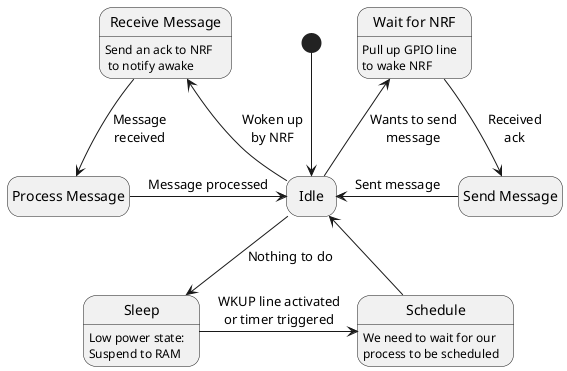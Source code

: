 @startuml

hide empty description
' skinparam nodesep 150
' skinparam ranksep 150

state Idle

state "Receive Message" as Receive
Receive: Send an ack to NRF\n to notify awake

state "Process Message" as Process

state "Wait for NRF" as Wait
Wait: Pull up GPIO line\nto wake NRF

state "Send Message" as Send

state Sleep
Sleep: Low power state:
Sleep: Suspend to RAM

state Schedule
Schedule: We need to wait for our\nprocess to be scheduled

Idle -d-> Sleep: Nothing to do
Sleep -r-> Schedule: WKUP line activated\nor timer triggered
Schedule -u-> Idle

Idle -u-> Receive: Woken up\nby NRF
Receive -d-> Process: Message\nreceived
Process -r-> Idle: Message processed

Idle -u-> Wait: Wants to send\nmessage
Wait -d-> Send: Received\nack
Send -l-> Idle: Sent message

[*] -d-> Idle
[*] -[hidden]> Wait

@enduml